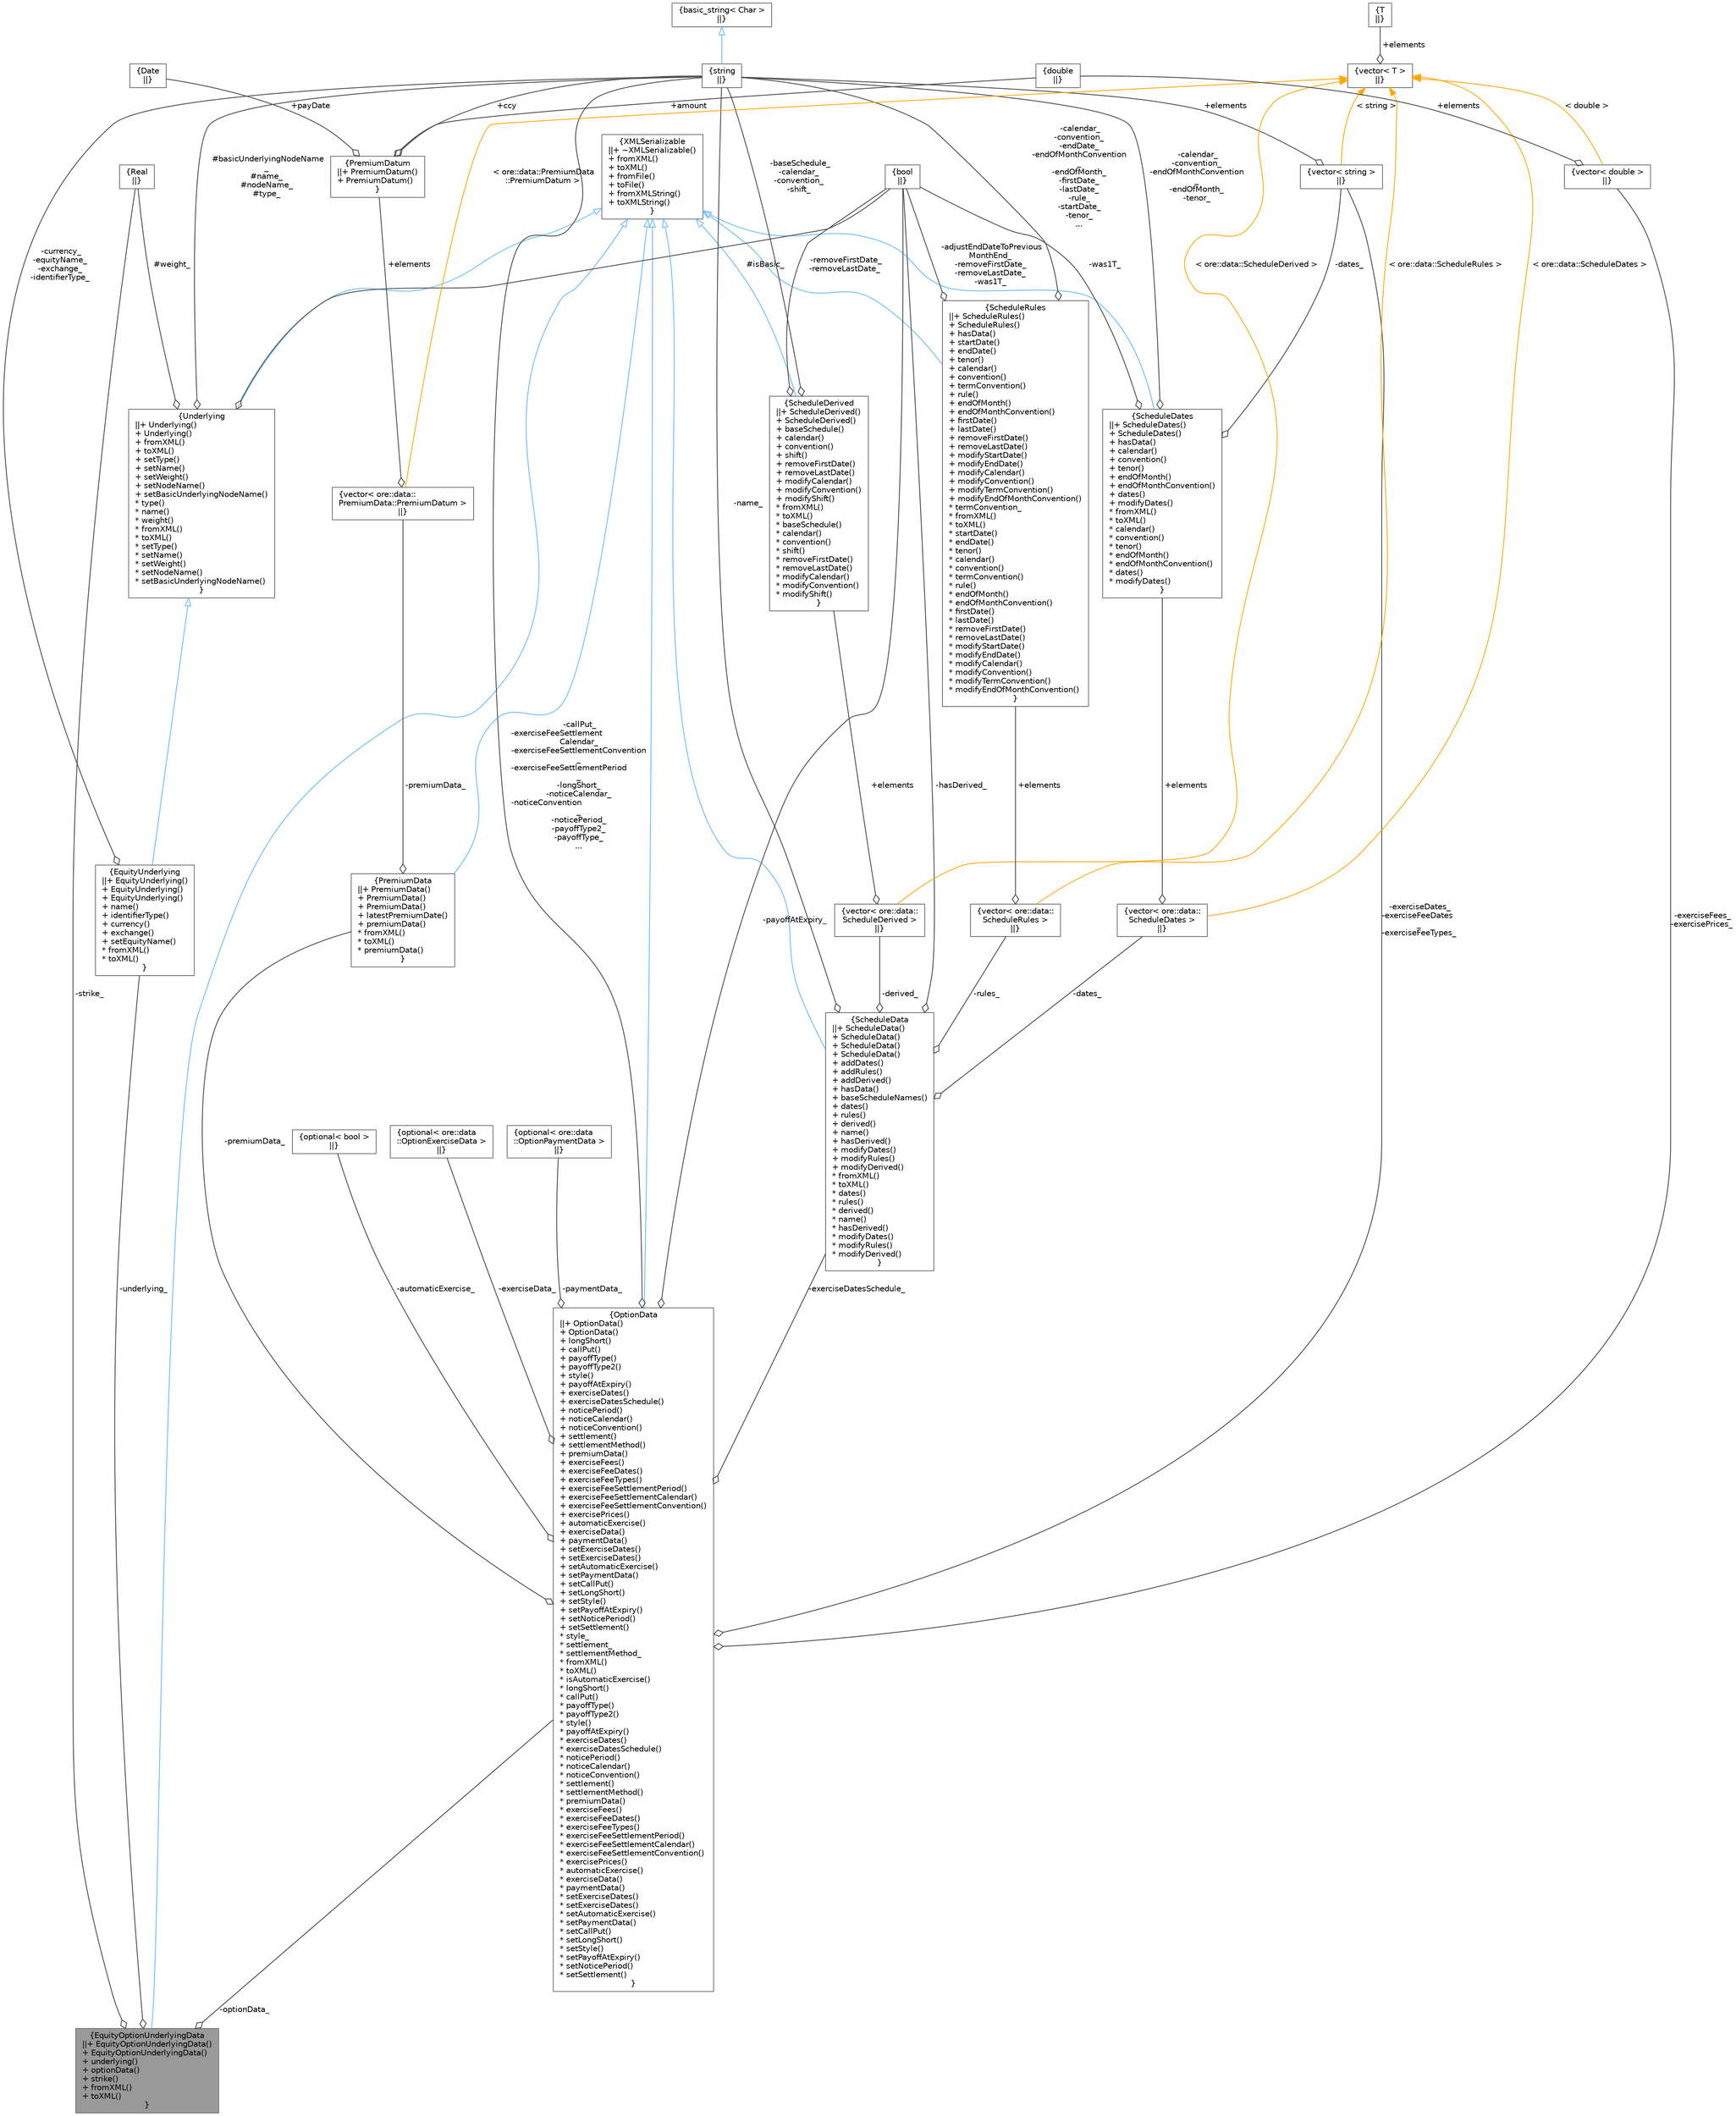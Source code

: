 digraph "EquityOptionUnderlyingData"
{
 // INTERACTIVE_SVG=YES
 // LATEX_PDF_SIZE
  bgcolor="transparent";
  edge [fontname=Helvetica,fontsize=10,labelfontname=Helvetica,labelfontsize=10];
  node [fontname=Helvetica,fontsize=10,shape=box,height=0.2,width=0.4];
  Node1 [label="{EquityOptionUnderlyingData\n||+ EquityOptionUnderlyingData()\l+ EquityOptionUnderlyingData()\l+ underlying()\l+ optionData()\l+ strike()\l+ fromXML()\l+ toXML()\l}",height=0.2,width=0.4,color="gray40", fillcolor="grey60", style="filled", fontcolor="black",tooltip="Serializable Equity Option Underlying Data, this represents one underlying in EquityOptionPositionDat..."];
  Node2 -> Node1 [dir="back",color="steelblue1",style="solid",arrowtail="onormal"];
  Node2 [label="{XMLSerializable\n||+ ~XMLSerializable()\l+ fromXML()\l+ toXML()\l+ fromFile()\l+ toFile()\l+ fromXMLString()\l+ toXMLString()\l}",height=0.2,width=0.4,color="gray40", fillcolor="white", style="filled",URL="$classore_1_1data_1_1_x_m_l_serializable.html",tooltip="Base class for all serializable classes."];
  Node3 -> Node1 [color="grey25",style="solid",label=" -underlying_" ,arrowhead="odiamond"];
  Node3 [label="{EquityUnderlying\n||+ EquityUnderlying()\l+ EquityUnderlying()\l+ EquityUnderlying()\l+ name()\l+ identifierType()\l+ currency()\l+ exchange()\l+ setEquityName()\l* fromXML()\l* toXML()\l}",height=0.2,width=0.4,color="gray40", fillcolor="white", style="filled",URL="$classore_1_1data_1_1_equity_underlying.html",tooltip=" "];
  Node4 -> Node3 [dir="back",color="steelblue1",style="solid",arrowtail="onormal"];
  Node4 [label="{Underlying\n||+ Underlying()\l+ Underlying()\l+ fromXML()\l+ toXML()\l+ setType()\l+ setName()\l+ setWeight()\l+ setNodeName()\l+ setBasicUnderlyingNodeName()\l* type()\l* name()\l* weight()\l* fromXML()\l* toXML()\l* setType()\l* setName()\l* setWeight()\l* setNodeName()\l* setBasicUnderlyingNodeName()\l}",height=0.2,width=0.4,color="gray40", fillcolor="white", style="filled",URL="$classore_1_1data_1_1_underlying.html",tooltip="Class to hold Underlyings."];
  Node2 -> Node4 [dir="back",color="steelblue1",style="solid",arrowtail="onormal"];
  Node5 -> Node4 [color="grey25",style="solid",label=" #basicUnderlyingNodeName\l_\n#name_\n#nodeName_\n#type_" ,arrowhead="odiamond"];
  Node5 [label="{string\n||}",height=0.2,width=0.4,color="gray40", fillcolor="white", style="filled",tooltip=" "];
  Node6 -> Node5 [dir="back",color="steelblue1",style="solid",arrowtail="onormal"];
  Node6 [label="{basic_string\< Char \>\n||}",height=0.2,width=0.4,color="gray40", fillcolor="white", style="filled",tooltip=" "];
  Node7 -> Node4 [color="grey25",style="solid",label=" #weight_" ,arrowhead="odiamond"];
  Node7 [label="{Real\n||}",height=0.2,width=0.4,color="gray40", fillcolor="white", style="filled",tooltip=" "];
  Node8 -> Node4 [color="grey25",style="solid",label=" #isBasic_" ,arrowhead="odiamond"];
  Node8 [label="{bool\n||}",height=0.2,width=0.4,color="gray40", fillcolor="white", style="filled",URL="$classbool.html",tooltip=" "];
  Node5 -> Node3 [color="grey25",style="solid",label=" -currency_\n-equityName_\n-exchange_\n-identifierType_" ,arrowhead="odiamond"];
  Node9 -> Node1 [color="grey25",style="solid",label=" -optionData_" ,arrowhead="odiamond"];
  Node9 [label="{OptionData\n||+ OptionData()\l+ OptionData()\l+ longShort()\l+ callPut()\l+ payoffType()\l+ payoffType2()\l+ style()\l+ payoffAtExpiry()\l+ exerciseDates()\l+ exerciseDatesSchedule()\l+ noticePeriod()\l+ noticeCalendar()\l+ noticeConvention()\l+ settlement()\l+ settlementMethod()\l+ premiumData()\l+ exerciseFees()\l+ exerciseFeeDates()\l+ exerciseFeeTypes()\l+ exerciseFeeSettlementPeriod()\l+ exerciseFeeSettlementCalendar()\l+ exerciseFeeSettlementConvention()\l+ exercisePrices()\l+ automaticExercise()\l+ exerciseData()\l+ paymentData()\l+ setExerciseDates()\l+ setExerciseDates()\l+ setAutomaticExercise()\l+ setPaymentData()\l+ setCallPut()\l+ setLongShort()\l+ setStyle()\l+ setPayoffAtExpiry()\l+ setNoticePeriod()\l+ setSettlement()\l* style_\l* settlement_\l* settlementMethod_\l* fromXML()\l* toXML()\l* isAutomaticExercise()\l* longShort()\l* callPut()\l* payoffType()\l* payoffType2()\l* style()\l* payoffAtExpiry()\l* exerciseDates()\l* exerciseDatesSchedule()\l* noticePeriod()\l* noticeCalendar()\l* noticeConvention()\l* settlement()\l* settlementMethod()\l* premiumData()\l* exerciseFees()\l* exerciseFeeDates()\l* exerciseFeeTypes()\l* exerciseFeeSettlementPeriod()\l* exerciseFeeSettlementCalendar()\l* exerciseFeeSettlementConvention()\l* exercisePrices()\l* automaticExercise()\l* exerciseData()\l* paymentData()\l* setExerciseDates()\l* setExerciseDates()\l* setAutomaticExercise()\l* setPaymentData()\l* setCallPut()\l* setLongShort()\l* setStyle()\l* setPayoffAtExpiry()\l* setNoticePeriod()\l* setSettlement()\l}",height=0.2,width=0.4,color="gray40", fillcolor="white", style="filled",URL="$classore_1_1data_1_1_option_data.html",tooltip="Serializable object holding option data."];
  Node2 -> Node9 [dir="back",color="steelblue1",style="solid",arrowtail="onormal"];
  Node5 -> Node9 [color="grey25",style="solid",label=" -callPut_\n-exerciseFeeSettlement\lCalendar_\n-exerciseFeeSettlementConvention\l_\n-exerciseFeeSettlementPeriod\l_\n-longShort_\n-noticeCalendar_\n-noticeConvention\l_\n-noticePeriod_\n-payoffType2_\n-payoffType_\n..." ,arrowhead="odiamond"];
  Node8 -> Node9 [color="grey25",style="solid",label=" -payoffAtExpiry_" ,arrowhead="odiamond"];
  Node10 -> Node9 [color="grey25",style="solid",label=" -exerciseDatesSchedule_" ,arrowhead="odiamond"];
  Node10 [label="{ScheduleData\n||+ ScheduleData()\l+ ScheduleData()\l+ ScheduleData()\l+ ScheduleData()\l+ addDates()\l+ addRules()\l+ addDerived()\l+ hasData()\l+ baseScheduleNames()\l+ dates()\l+ rules()\l+ derived()\l+ name()\l+ hasDerived()\l+ modifyDates()\l+ modifyRules()\l+ modifyDerived()\l* fromXML()\l* toXML()\l* dates()\l* rules()\l* derived()\l* name()\l* hasDerived()\l* modifyDates()\l* modifyRules()\l* modifyDerived()\l}",height=0.2,width=0.4,color="gray40", fillcolor="white", style="filled",URL="$classore_1_1data_1_1_schedule_data.html",tooltip="Serializable schedule data."];
  Node2 -> Node10 [dir="back",color="steelblue1",style="solid",arrowtail="onormal"];
  Node11 -> Node10 [color="grey25",style="solid",label=" -dates_" ,arrowhead="odiamond"];
  Node11 [label="{vector\< ore::data::\lScheduleDates \>\n||}",height=0.2,width=0.4,color="gray40", fillcolor="white", style="filled",tooltip=" "];
  Node12 -> Node11 [color="grey25",style="solid",label=" +elements" ,arrowhead="odiamond"];
  Node12 [label="{ScheduleDates\n||+ ScheduleDates()\l+ ScheduleDates()\l+ hasData()\l+ calendar()\l+ convention()\l+ tenor()\l+ endOfMonth()\l+ endOfMonthConvention()\l+ dates()\l+ modifyDates()\l* fromXML()\l* toXML()\l* calendar()\l* convention()\l* tenor()\l* endOfMonth()\l* endOfMonthConvention()\l* dates()\l* modifyDates()\l}",height=0.2,width=0.4,color="gray40", fillcolor="white", style="filled",URL="$classore_1_1data_1_1_schedule_dates.html",tooltip="Serializable object holding schedule Dates data."];
  Node2 -> Node12 [dir="back",color="steelblue1",style="solid",arrowtail="onormal"];
  Node5 -> Node12 [color="grey25",style="solid",label=" -calendar_\n-convention_\n-endOfMonthConvention\l_\n-endOfMonth_\n-tenor_" ,arrowhead="odiamond"];
  Node13 -> Node12 [color="grey25",style="solid",label=" -dates_" ,arrowhead="odiamond"];
  Node13 [label="{vector\< string \>\n||}",height=0.2,width=0.4,color="gray40", fillcolor="white", style="filled",tooltip=" "];
  Node5 -> Node13 [color="grey25",style="solid",label=" +elements" ,arrowhead="odiamond"];
  Node14 -> Node13 [dir="back",color="orange",style="solid",label=" \< string \>" ];
  Node14 [label="{vector\< T \>\n||}",height=0.2,width=0.4,color="gray40", fillcolor="white", style="filled",tooltip=" "];
  Node15 -> Node14 [color="grey25",style="solid",label=" +elements" ,arrowhead="odiamond"];
  Node15 [label="{T\n||}",height=0.2,width=0.4,color="gray40", fillcolor="white", style="filled",tooltip=" "];
  Node8 -> Node12 [color="grey25",style="solid",label=" -was1T_" ,arrowhead="odiamond"];
  Node14 -> Node11 [dir="back",color="orange",style="solid",label=" \< ore::data::ScheduleDates \>" ];
  Node16 -> Node10 [color="grey25",style="solid",label=" -rules_" ,arrowhead="odiamond"];
  Node16 [label="{vector\< ore::data::\lScheduleRules \>\n||}",height=0.2,width=0.4,color="gray40", fillcolor="white", style="filled",tooltip=" "];
  Node17 -> Node16 [color="grey25",style="solid",label=" +elements" ,arrowhead="odiamond"];
  Node17 [label="{ScheduleRules\n||+ ScheduleRules()\l+ ScheduleRules()\l+ hasData()\l+ startDate()\l+ endDate()\l+ tenor()\l+ calendar()\l+ convention()\l+ termConvention()\l+ rule()\l+ endOfMonth()\l+ endOfMonthConvention()\l+ firstDate()\l+ lastDate()\l+ removeFirstDate()\l+ removeLastDate()\l+ modifyStartDate()\l+ modifyEndDate()\l+ modifyCalendar()\l+ modifyConvention()\l+ modifyTermConvention()\l+ modifyEndOfMonthConvention()\l* termConvention_\l* fromXML()\l* toXML()\l* startDate()\l* endDate()\l* tenor()\l* calendar()\l* convention()\l* termConvention()\l* rule()\l* endOfMonth()\l* endOfMonthConvention()\l* firstDate()\l* lastDate()\l* removeFirstDate()\l* removeLastDate()\l* modifyStartDate()\l* modifyEndDate()\l* modifyCalendar()\l* modifyConvention()\l* modifyTermConvention()\l* modifyEndOfMonthConvention()\l}",height=0.2,width=0.4,color="gray40", fillcolor="white", style="filled",URL="$classore_1_1data_1_1_schedule_rules.html",tooltip="Serializable object holding schedule Rules data."];
  Node2 -> Node17 [dir="back",color="steelblue1",style="solid",arrowtail="onormal"];
  Node5 -> Node17 [color="grey25",style="solid",label=" -calendar_\n-convention_\n-endDate_\n-endOfMonthConvention\l_\n-endOfMonth_\n-firstDate_\n-lastDate_\n-rule_\n-startDate_\n-tenor_\n..." ,arrowhead="odiamond"];
  Node8 -> Node17 [color="grey25",style="solid",label=" -adjustEndDateToPrevious\lMonthEnd_\n-removeFirstDate_\n-removeLastDate_\n-was1T_" ,arrowhead="odiamond"];
  Node14 -> Node16 [dir="back",color="orange",style="solid",label=" \< ore::data::ScheduleRules \>" ];
  Node18 -> Node10 [color="grey25",style="solid",label=" -derived_" ,arrowhead="odiamond"];
  Node18 [label="{vector\< ore::data::\lScheduleDerived \>\n||}",height=0.2,width=0.4,color="gray40", fillcolor="white", style="filled",tooltip=" "];
  Node19 -> Node18 [color="grey25",style="solid",label=" +elements" ,arrowhead="odiamond"];
  Node19 [label="{ScheduleDerived\n||+ ScheduleDerived()\l+ ScheduleDerived()\l+ baseSchedule()\l+ calendar()\l+ convention()\l+ shift()\l+ removeFirstDate()\l+ removeLastDate()\l+ modifyCalendar()\l+ modifyConvention()\l+ modifyShift()\l* fromXML()\l* toXML()\l* baseSchedule()\l* calendar()\l* convention()\l* shift()\l* removeFirstDate()\l* removeLastDate()\l* modifyCalendar()\l* modifyConvention()\l* modifyShift()\l}",height=0.2,width=0.4,color="gray40", fillcolor="white", style="filled",URL="$classore_1_1data_1_1_schedule_derived.html",tooltip="Serializable object holding Derived schedule data."];
  Node2 -> Node19 [dir="back",color="steelblue1",style="solid",arrowtail="onormal"];
  Node5 -> Node19 [color="grey25",style="solid",label=" -baseSchedule_\n-calendar_\n-convention_\n-shift_" ,arrowhead="odiamond"];
  Node8 -> Node19 [color="grey25",style="solid",label=" -removeFirstDate_\n-removeLastDate_" ,arrowhead="odiamond"];
  Node14 -> Node18 [dir="back",color="orange",style="solid",label=" \< ore::data::ScheduleDerived \>" ];
  Node5 -> Node10 [color="grey25",style="solid",label=" -name_" ,arrowhead="odiamond"];
  Node8 -> Node10 [color="grey25",style="solid",label=" -hasDerived_" ,arrowhead="odiamond"];
  Node13 -> Node9 [color="grey25",style="solid",label=" -exerciseDates_\n-exerciseFeeDates\l_\n-exerciseFeeTypes_" ,arrowhead="odiamond"];
  Node20 -> Node9 [color="grey25",style="solid",label=" -premiumData_" ,arrowhead="odiamond"];
  Node20 [label="{PremiumData\n||+ PremiumData()\l+ PremiumData()\l+ PremiumData()\l+ latestPremiumDate()\l+ premiumData()\l* fromXML()\l* toXML()\l* premiumData()\l}",height=0.2,width=0.4,color="gray40", fillcolor="white", style="filled",URL="$classore_1_1data_1_1_premium_data.html",tooltip="Serializable object holding premium data."];
  Node2 -> Node20 [dir="back",color="steelblue1",style="solid",arrowtail="onormal"];
  Node21 -> Node20 [color="grey25",style="solid",label=" -premiumData_" ,arrowhead="odiamond"];
  Node21 [label="{vector\< ore::data::\lPremiumData::PremiumDatum \>\n||}",height=0.2,width=0.4,color="gray40", fillcolor="white", style="filled",tooltip=" "];
  Node22 -> Node21 [color="grey25",style="solid",label=" +elements" ,arrowhead="odiamond"];
  Node22 [label="{PremiumDatum\n||+ PremiumDatum()\l+ PremiumDatum()\l}",height=0.2,width=0.4,color="gray40", fillcolor="white", style="filled",URL="$structore_1_1data_1_1_premium_data_1_1_premium_datum.html",tooltip=" "];
  Node23 -> Node22 [color="grey25",style="solid",label=" +amount" ,arrowhead="odiamond"];
  Node23 [label="{double\n||}",height=0.2,width=0.4,color="gray40", fillcolor="white", style="filled",tooltip=" "];
  Node5 -> Node22 [color="grey25",style="solid",label=" +ccy" ,arrowhead="odiamond"];
  Node24 -> Node22 [color="grey25",style="solid",label=" +payDate" ,arrowhead="odiamond"];
  Node24 [label="{Date\n||}",height=0.2,width=0.4,color="gray40", fillcolor="white", style="filled",tooltip=" "];
  Node14 -> Node21 [dir="back",color="orange",style="solid",label=" \< ore::data::PremiumData\l::PremiumDatum \>" ];
  Node25 -> Node9 [color="grey25",style="solid",label=" -exerciseFees_\n-exercisePrices_" ,arrowhead="odiamond"];
  Node25 [label="{vector\< double \>\n||}",height=0.2,width=0.4,color="gray40", fillcolor="white", style="filled",tooltip=" "];
  Node23 -> Node25 [color="grey25",style="solid",label=" +elements" ,arrowhead="odiamond"];
  Node14 -> Node25 [dir="back",color="orange",style="solid",label=" \< double \>" ];
  Node26 -> Node9 [color="grey25",style="solid",label=" -automaticExercise_" ,arrowhead="odiamond"];
  Node26 [label="{optional\< bool \>\n||}",height=0.2,width=0.4,color="gray40", fillcolor="white", style="filled",tooltip=" "];
  Node27 -> Node9 [color="grey25",style="solid",label=" -exerciseData_" ,arrowhead="odiamond"];
  Node27 [label="{optional\< ore::data\l::OptionExerciseData \>\n||}",height=0.2,width=0.4,color="gray40", fillcolor="white", style="filled",tooltip=" "];
  Node28 -> Node9 [color="grey25",style="solid",label=" -paymentData_" ,arrowhead="odiamond"];
  Node28 [label="{optional\< ore::data\l::OptionPaymentData \>\n||}",height=0.2,width=0.4,color="gray40", fillcolor="white", style="filled",tooltip=" "];
  Node7 -> Node1 [color="grey25",style="solid",label=" -strike_" ,arrowhead="odiamond"];
}
